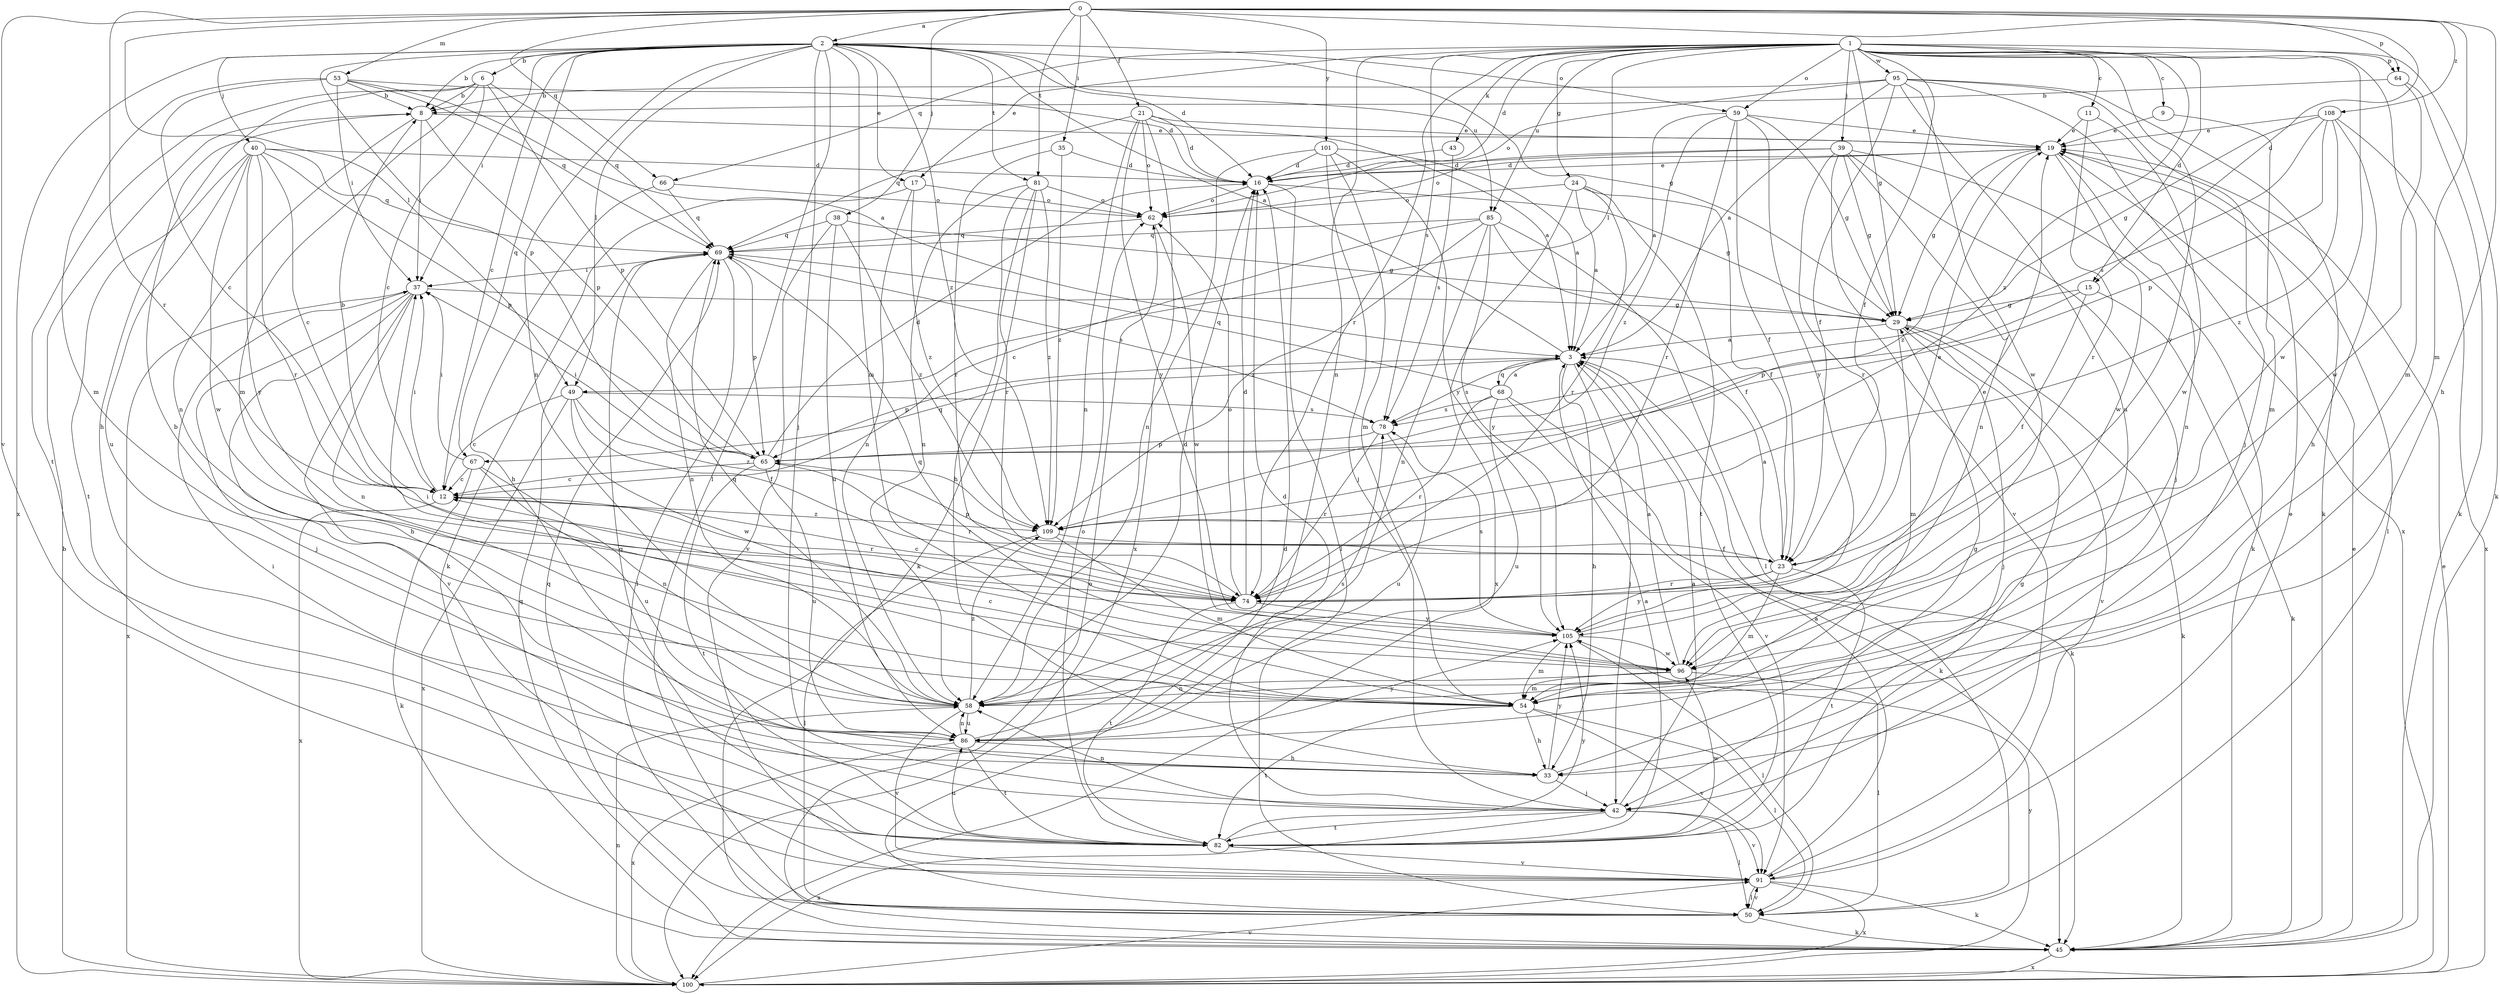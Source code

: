 strict digraph  {
0;
1;
2;
3;
6;
8;
9;
11;
12;
15;
16;
17;
19;
21;
23;
24;
29;
33;
35;
37;
38;
39;
40;
42;
43;
45;
49;
50;
53;
54;
58;
59;
62;
64;
65;
66;
67;
68;
69;
74;
78;
81;
82;
85;
86;
91;
95;
96;
100;
101;
105;
108;
109;
0 -> 2  [label=a];
0 -> 15  [label=d];
0 -> 21  [label=f];
0 -> 33  [label=h];
0 -> 35  [label=i];
0 -> 38  [label=j];
0 -> 49  [label=l];
0 -> 53  [label=m];
0 -> 54  [label=m];
0 -> 64  [label=p];
0 -> 66  [label=q];
0 -> 74  [label=r];
0 -> 81  [label=t];
0 -> 91  [label=v];
0 -> 101  [label=y];
0 -> 108  [label=z];
1 -> 9  [label=c];
1 -> 11  [label=c];
1 -> 15  [label=d];
1 -> 16  [label=d];
1 -> 17  [label=e];
1 -> 23  [label=f];
1 -> 24  [label=g];
1 -> 29  [label=g];
1 -> 39  [label=j];
1 -> 43  [label=k];
1 -> 45  [label=k];
1 -> 49  [label=l];
1 -> 54  [label=m];
1 -> 58  [label=n];
1 -> 59  [label=o];
1 -> 64  [label=p];
1 -> 66  [label=q];
1 -> 74  [label=r];
1 -> 78  [label=s];
1 -> 85  [label=u];
1 -> 95  [label=w];
1 -> 96  [label=w];
1 -> 105  [label=y];
1 -> 109  [label=z];
2 -> 6  [label=b];
2 -> 8  [label=b];
2 -> 12  [label=c];
2 -> 16  [label=d];
2 -> 17  [label=e];
2 -> 29  [label=g];
2 -> 37  [label=i];
2 -> 40  [label=j];
2 -> 42  [label=j];
2 -> 49  [label=l];
2 -> 50  [label=l];
2 -> 54  [label=m];
2 -> 58  [label=n];
2 -> 59  [label=o];
2 -> 65  [label=p];
2 -> 67  [label=q];
2 -> 81  [label=t];
2 -> 85  [label=u];
2 -> 100  [label=x];
2 -> 109  [label=z];
3 -> 2  [label=a];
3 -> 33  [label=h];
3 -> 42  [label=j];
3 -> 45  [label=k];
3 -> 65  [label=p];
3 -> 67  [label=q];
3 -> 68  [label=q];
3 -> 78  [label=s];
6 -> 8  [label=b];
6 -> 12  [label=c];
6 -> 33  [label=h];
6 -> 54  [label=m];
6 -> 65  [label=p];
6 -> 69  [label=q];
6 -> 82  [label=t];
8 -> 19  [label=e];
8 -> 37  [label=i];
8 -> 58  [label=n];
8 -> 65  [label=p];
9 -> 19  [label=e];
9 -> 54  [label=m];
11 -> 19  [label=e];
11 -> 74  [label=r];
11 -> 96  [label=w];
12 -> 8  [label=b];
12 -> 37  [label=i];
12 -> 74  [label=r];
12 -> 100  [label=x];
12 -> 109  [label=z];
15 -> 23  [label=f];
15 -> 29  [label=g];
15 -> 45  [label=k];
15 -> 65  [label=p];
16 -> 19  [label=e];
16 -> 29  [label=g];
16 -> 50  [label=l];
16 -> 62  [label=o];
17 -> 45  [label=k];
17 -> 58  [label=n];
17 -> 62  [label=o];
17 -> 109  [label=z];
19 -> 16  [label=d];
19 -> 29  [label=g];
19 -> 50  [label=l];
19 -> 58  [label=n];
19 -> 96  [label=w];
19 -> 109  [label=z];
21 -> 3  [label=a];
21 -> 16  [label=d];
21 -> 19  [label=e];
21 -> 58  [label=n];
21 -> 62  [label=o];
21 -> 69  [label=q];
21 -> 100  [label=x];
21 -> 105  [label=y];
23 -> 3  [label=a];
23 -> 19  [label=e];
23 -> 54  [label=m];
23 -> 65  [label=p];
23 -> 74  [label=r];
23 -> 82  [label=t];
23 -> 105  [label=y];
24 -> 3  [label=a];
24 -> 23  [label=f];
24 -> 62  [label=o];
24 -> 74  [label=r];
24 -> 82  [label=t];
24 -> 100  [label=x];
29 -> 3  [label=a];
29 -> 42  [label=j];
29 -> 45  [label=k];
29 -> 54  [label=m];
29 -> 91  [label=v];
33 -> 29  [label=g];
33 -> 42  [label=j];
33 -> 105  [label=y];
35 -> 16  [label=d];
35 -> 74  [label=r];
35 -> 109  [label=z];
37 -> 29  [label=g];
37 -> 33  [label=h];
37 -> 42  [label=j];
37 -> 58  [label=n];
37 -> 91  [label=v];
37 -> 100  [label=x];
38 -> 29  [label=g];
38 -> 69  [label=q];
38 -> 86  [label=u];
38 -> 91  [label=v];
38 -> 109  [label=z];
39 -> 16  [label=d];
39 -> 29  [label=g];
39 -> 42  [label=j];
39 -> 45  [label=k];
39 -> 58  [label=n];
39 -> 62  [label=o];
39 -> 74  [label=r];
39 -> 91  [label=v];
40 -> 12  [label=c];
40 -> 16  [label=d];
40 -> 65  [label=p];
40 -> 69  [label=q];
40 -> 74  [label=r];
40 -> 82  [label=t];
40 -> 86  [label=u];
40 -> 96  [label=w];
40 -> 105  [label=y];
42 -> 3  [label=a];
42 -> 16  [label=d];
42 -> 50  [label=l];
42 -> 58  [label=n];
42 -> 82  [label=t];
42 -> 91  [label=v];
42 -> 100  [label=x];
43 -> 16  [label=d];
43 -> 78  [label=s];
45 -> 19  [label=e];
45 -> 62  [label=o];
45 -> 69  [label=q];
45 -> 100  [label=x];
49 -> 12  [label=c];
49 -> 23  [label=f];
49 -> 78  [label=s];
49 -> 96  [label=w];
49 -> 100  [label=x];
49 -> 109  [label=z];
50 -> 16  [label=d];
50 -> 45  [label=k];
50 -> 69  [label=q];
50 -> 91  [label=v];
53 -> 3  [label=a];
53 -> 8  [label=b];
53 -> 12  [label=c];
53 -> 16  [label=d];
53 -> 37  [label=i];
53 -> 54  [label=m];
53 -> 69  [label=q];
54 -> 12  [label=c];
54 -> 33  [label=h];
54 -> 37  [label=i];
54 -> 50  [label=l];
54 -> 82  [label=t];
54 -> 91  [label=v];
58 -> 16  [label=d];
58 -> 69  [label=q];
58 -> 86  [label=u];
58 -> 91  [label=v];
58 -> 109  [label=z];
59 -> 3  [label=a];
59 -> 19  [label=e];
59 -> 23  [label=f];
59 -> 29  [label=g];
59 -> 74  [label=r];
59 -> 105  [label=y];
59 -> 109  [label=z];
62 -> 69  [label=q];
62 -> 96  [label=w];
64 -> 8  [label=b];
64 -> 45  [label=k];
64 -> 96  [label=w];
65 -> 12  [label=c];
65 -> 16  [label=d];
65 -> 37  [label=i];
65 -> 74  [label=r];
65 -> 82  [label=t];
65 -> 86  [label=u];
66 -> 33  [label=h];
66 -> 62  [label=o];
66 -> 69  [label=q];
67 -> 12  [label=c];
67 -> 37  [label=i];
67 -> 45  [label=k];
67 -> 58  [label=n];
67 -> 86  [label=u];
68 -> 3  [label=a];
68 -> 45  [label=k];
68 -> 69  [label=q];
68 -> 74  [label=r];
68 -> 78  [label=s];
68 -> 86  [label=u];
68 -> 91  [label=v];
69 -> 37  [label=i];
69 -> 50  [label=l];
69 -> 58  [label=n];
69 -> 65  [label=p];
69 -> 78  [label=s];
74 -> 12  [label=c];
74 -> 16  [label=d];
74 -> 62  [label=o];
74 -> 82  [label=t];
74 -> 105  [label=y];
78 -> 65  [label=p];
78 -> 74  [label=r];
78 -> 86  [label=u];
81 -> 33  [label=h];
81 -> 45  [label=k];
81 -> 58  [label=n];
81 -> 62  [label=o];
81 -> 74  [label=r];
81 -> 109  [label=z];
82 -> 3  [label=a];
82 -> 29  [label=g];
82 -> 37  [label=i];
82 -> 62  [label=o];
82 -> 69  [label=q];
82 -> 86  [label=u];
82 -> 91  [label=v];
82 -> 96  [label=w];
82 -> 105  [label=y];
85 -> 12  [label=c];
85 -> 23  [label=f];
85 -> 50  [label=l];
85 -> 58  [label=n];
85 -> 69  [label=q];
85 -> 105  [label=y];
85 -> 109  [label=z];
86 -> 8  [label=b];
86 -> 33  [label=h];
86 -> 58  [label=n];
86 -> 78  [label=s];
86 -> 82  [label=t];
86 -> 100  [label=x];
86 -> 105  [label=y];
91 -> 3  [label=a];
91 -> 19  [label=e];
91 -> 45  [label=k];
91 -> 50  [label=l];
91 -> 100  [label=x];
95 -> 3  [label=a];
95 -> 8  [label=b];
95 -> 23  [label=f];
95 -> 42  [label=j];
95 -> 45  [label=k];
95 -> 62  [label=o];
95 -> 86  [label=u];
95 -> 96  [label=w];
95 -> 100  [label=x];
96 -> 3  [label=a];
96 -> 50  [label=l];
96 -> 54  [label=m];
96 -> 58  [label=n];
96 -> 69  [label=q];
100 -> 8  [label=b];
100 -> 19  [label=e];
100 -> 58  [label=n];
100 -> 91  [label=v];
100 -> 105  [label=y];
101 -> 3  [label=a];
101 -> 16  [label=d];
101 -> 42  [label=j];
101 -> 54  [label=m];
101 -> 58  [label=n];
101 -> 105  [label=y];
105 -> 19  [label=e];
105 -> 50  [label=l];
105 -> 54  [label=m];
105 -> 78  [label=s];
105 -> 96  [label=w];
108 -> 19  [label=e];
108 -> 29  [label=g];
108 -> 33  [label=h];
108 -> 65  [label=p];
108 -> 78  [label=s];
108 -> 100  [label=x];
108 -> 109  [label=z];
109 -> 23  [label=f];
109 -> 50  [label=l];
109 -> 54  [label=m];
}
